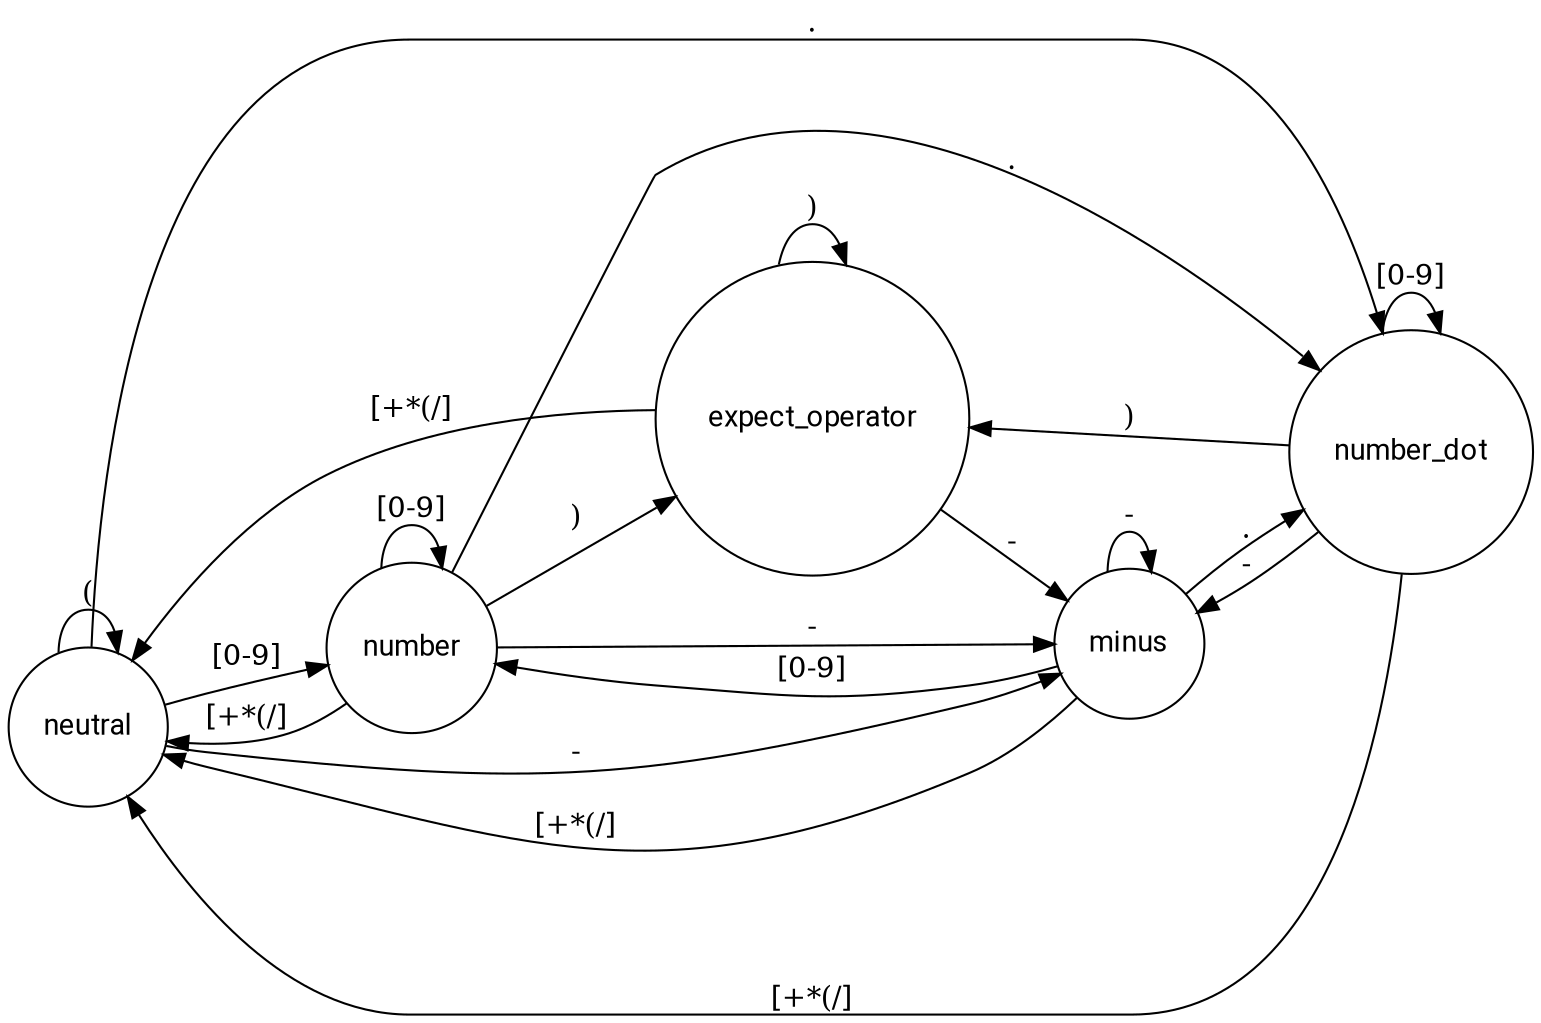 digraph fsm {
fontname="Roboto,Arial,sans-serif"
node [fontname="Roboto,Arial,sans-serif"]
rankdir=LR;
node [shape=circle];
neutral -> neutral ["label" = "\("];
neutral -> number ["label" = "[0-9]"];
neutral -> number_dot ["label" = "\."];
neutral -> minus ["label" = "-"];
number -> number ["label" = "[0-9]"];
number -> expect_operator ["label" = "\)"];
number -> neutral ["label" = "[+*(/]"];
number -> number_dot ["label" = "\."];
number -> minus ["label" = "-"];
number_dot -> number_dot ["label" = "[0-9]"];
number_dot -> expect_operator ["label" = "\)"];
number_dot -> neutral ["label" = "[+*(/]"];
number_dot -> minus ["label" = "-"];
expect_operator -> neutral ["label" = "[+*\(/]"];
expect_operator -> minus ["label" = "-"];
expect_operator -> expect_operator ["label" = "\)"];
minus -> neutral ["label" = "[+*\(/]"];
minus -> number_dot ["label" = "\."];
minus -> minus ["label" = "-"];
minus -> number ["label" = "[0-9]"];
}
